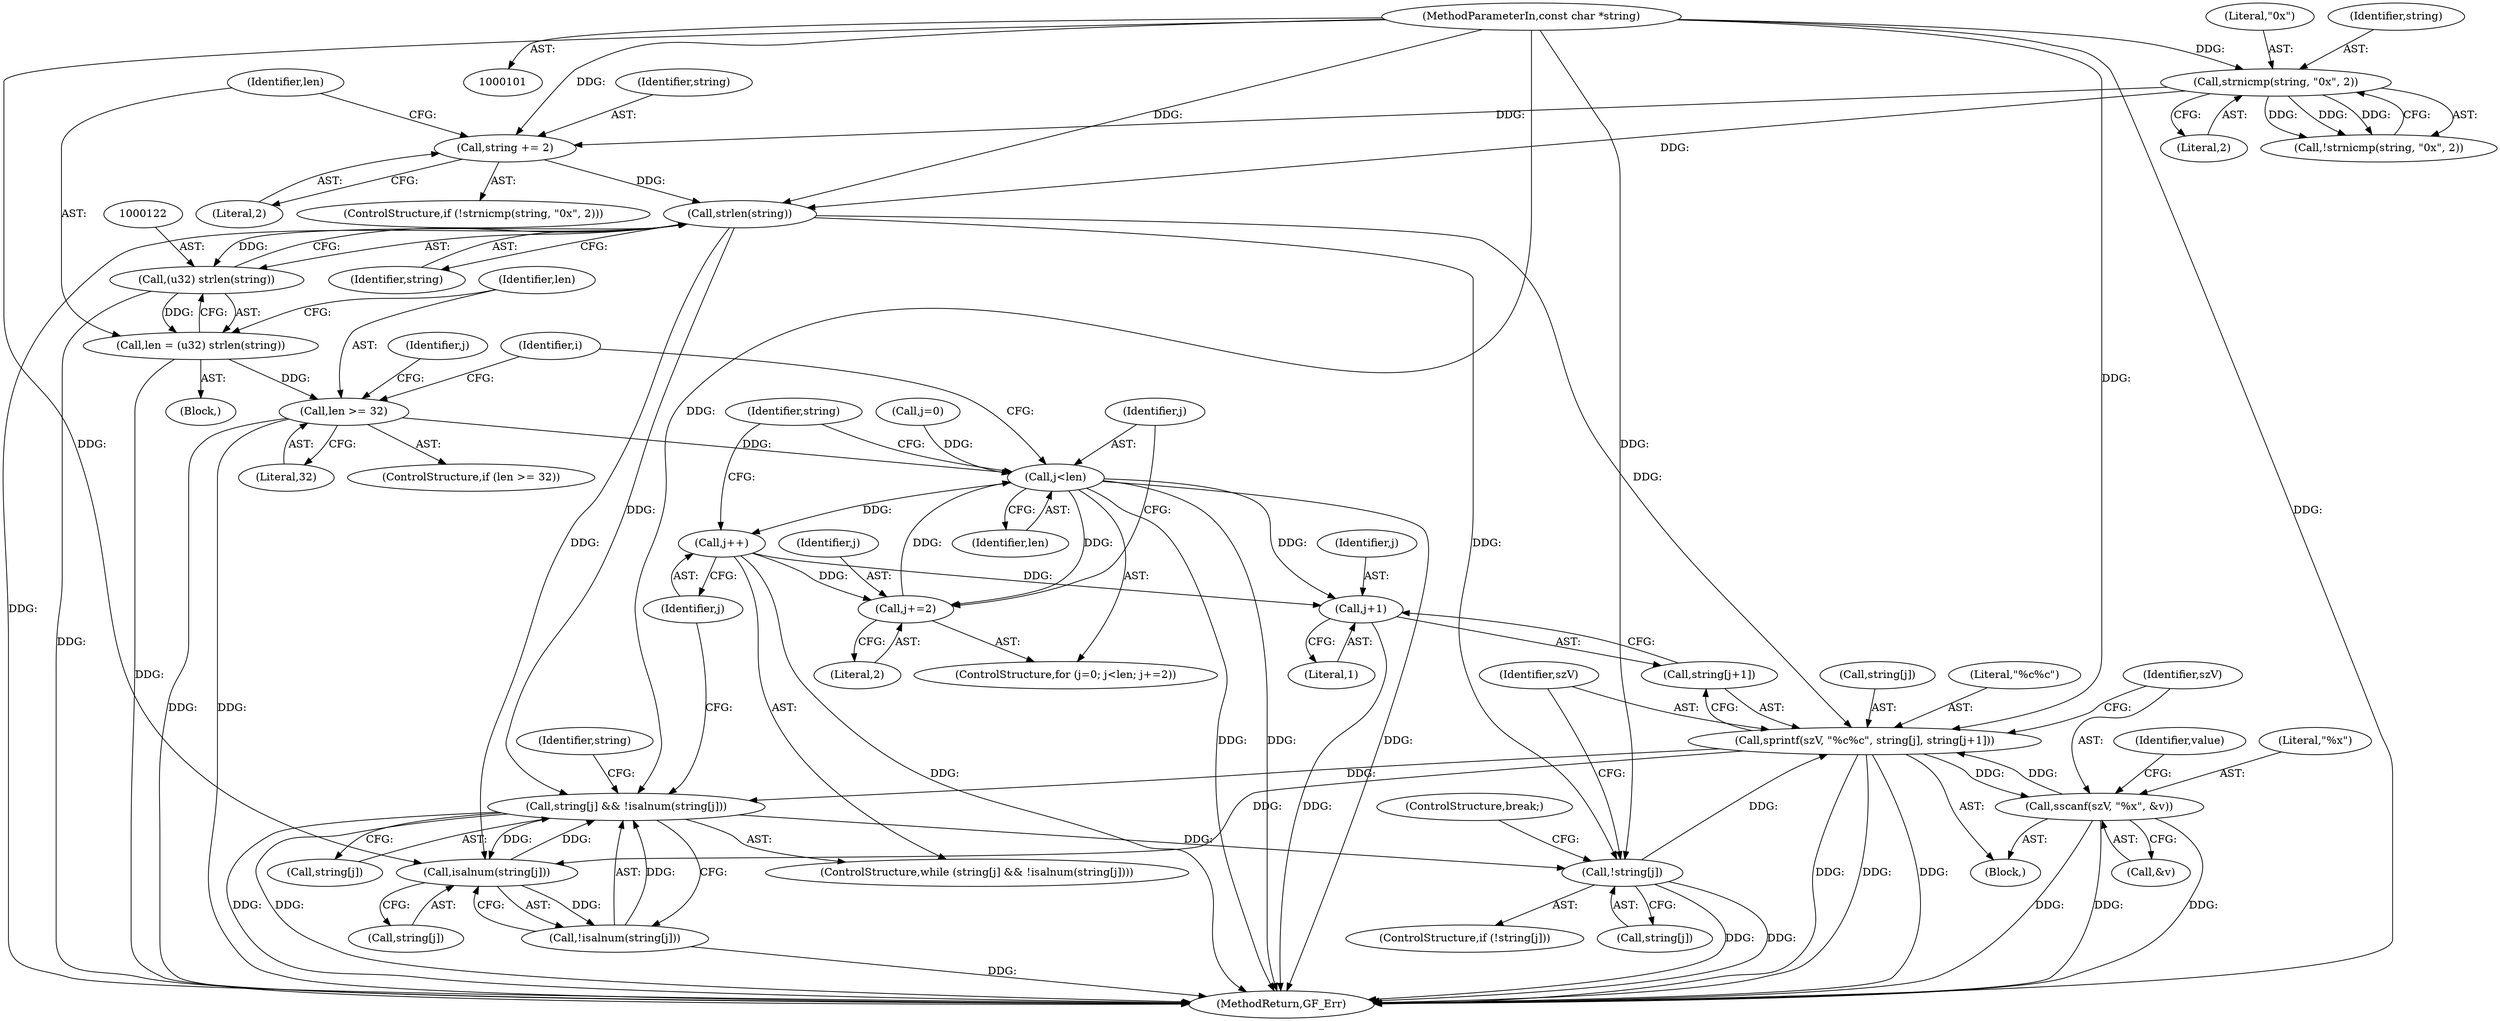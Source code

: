 digraph "0_gpac_f36525c5beafb78959c3a07d6622c9028de348da@API" {
"1000123" [label="(Call,strlen(string))"];
"1000116" [label="(Call,string += 2)"];
"1000112" [label="(Call,strnicmp(string, \"0x\", 2))"];
"1000102" [label="(MethodParameterIn,const char *string)"];
"1000121" [label="(Call,(u32) strlen(string))"];
"1000119" [label="(Call,len = (u32) strlen(string))"];
"1000126" [label="(Call,len >= 32)"];
"1000135" [label="(Call,j<len)"];
"1000138" [label="(Call,j+=2)"];
"1000154" [label="(Call,j++)"];
"1000170" [label="(Call,j+1)"];
"1000145" [label="(Call,string[j] && !isalnum(string[j]))"];
"1000150" [label="(Call,isalnum(string[j]))"];
"1000149" [label="(Call,!isalnum(string[j]))"];
"1000157" [label="(Call,!string[j])"];
"1000162" [label="(Call,sprintf(szV, \"%c%c\", string[j], string[j+1]))"];
"1000173" [label="(Call,sscanf(szV, \"%x\", &v))"];
"1000158" [label="(Call,string[j])"];
"1000172" [label="(Literal,1)"];
"1000174" [label="(Identifier,szV)"];
"1000163" [label="(Identifier,szV)"];
"1000113" [label="(Identifier,string)"];
"1000115" [label="(Literal,2)"];
"1000175" [label="(Literal,\"%x\")"];
"1000126" [label="(Call,len >= 32)"];
"1000146" [label="(Call,string[j])"];
"1000150" [label="(Call,isalnum(string[j]))"];
"1000123" [label="(Call,strlen(string))"];
"1000147" [label="(Identifier,string)"];
"1000144" [label="(ControlStructure,while (string[j] && !isalnum(string[j])))"];
"1000156" [label="(ControlStructure,if (!string[j]))"];
"1000118" [label="(Literal,2)"];
"1000138" [label="(Call,j+=2)"];
"1000141" [label="(Block,)"];
"1000149" [label="(Call,!isalnum(string[j]))"];
"1000155" [label="(Identifier,j)"];
"1000195" [label="(Identifier,i)"];
"1000171" [label="(Identifier,j)"];
"1000162" [label="(Call,sprintf(szV, \"%c%c\", string[j], string[j+1]))"];
"1000104" [label="(Block,)"];
"1000102" [label="(MethodParameterIn,const char *string)"];
"1000110" [label="(ControlStructure,if (!strnicmp(string, \"0x\", 2)))"];
"1000111" [label="(Call,!strnicmp(string, \"0x\", 2))"];
"1000151" [label="(Call,string[j])"];
"1000140" [label="(Literal,2)"];
"1000165" [label="(Call,string[j])"];
"1000135" [label="(Call,j<len)"];
"1000208" [label="(MethodReturn,GF_Err)"];
"1000137" [label="(Identifier,len)"];
"1000168" [label="(Call,string[j+1])"];
"1000116" [label="(Call,string += 2)"];
"1000125" [label="(ControlStructure,if (len >= 32))"];
"1000121" [label="(Call,(u32) strlen(string))"];
"1000133" [label="(Identifier,j)"];
"1000120" [label="(Identifier,len)"];
"1000114" [label="(Literal,\"0x\")"];
"1000159" [label="(Identifier,string)"];
"1000173" [label="(Call,sscanf(szV, \"%x\", &v))"];
"1000170" [label="(Call,j+1)"];
"1000161" [label="(ControlStructure,break;)"];
"1000136" [label="(Identifier,j)"];
"1000157" [label="(Call,!string[j])"];
"1000117" [label="(Identifier,string)"];
"1000139" [label="(Identifier,j)"];
"1000164" [label="(Literal,\"%c%c\")"];
"1000176" [label="(Call,&v)"];
"1000180" [label="(Identifier,value)"];
"1000119" [label="(Call,len = (u32) strlen(string))"];
"1000145" [label="(Call,string[j] && !isalnum(string[j]))"];
"1000127" [label="(Identifier,len)"];
"1000132" [label="(Call,j=0)"];
"1000128" [label="(Literal,32)"];
"1000131" [label="(ControlStructure,for (j=0; j<len; j+=2))"];
"1000154" [label="(Call,j++)"];
"1000112" [label="(Call,strnicmp(string, \"0x\", 2))"];
"1000124" [label="(Identifier,string)"];
"1000123" -> "1000121"  [label="AST: "];
"1000123" -> "1000124"  [label="CFG: "];
"1000124" -> "1000123"  [label="AST: "];
"1000121" -> "1000123"  [label="CFG: "];
"1000123" -> "1000208"  [label="DDG: "];
"1000123" -> "1000121"  [label="DDG: "];
"1000116" -> "1000123"  [label="DDG: "];
"1000112" -> "1000123"  [label="DDG: "];
"1000102" -> "1000123"  [label="DDG: "];
"1000123" -> "1000145"  [label="DDG: "];
"1000123" -> "1000150"  [label="DDG: "];
"1000123" -> "1000157"  [label="DDG: "];
"1000123" -> "1000162"  [label="DDG: "];
"1000116" -> "1000110"  [label="AST: "];
"1000116" -> "1000118"  [label="CFG: "];
"1000117" -> "1000116"  [label="AST: "];
"1000118" -> "1000116"  [label="AST: "];
"1000120" -> "1000116"  [label="CFG: "];
"1000112" -> "1000116"  [label="DDG: "];
"1000102" -> "1000116"  [label="DDG: "];
"1000112" -> "1000111"  [label="AST: "];
"1000112" -> "1000115"  [label="CFG: "];
"1000113" -> "1000112"  [label="AST: "];
"1000114" -> "1000112"  [label="AST: "];
"1000115" -> "1000112"  [label="AST: "];
"1000111" -> "1000112"  [label="CFG: "];
"1000112" -> "1000111"  [label="DDG: "];
"1000112" -> "1000111"  [label="DDG: "];
"1000112" -> "1000111"  [label="DDG: "];
"1000102" -> "1000112"  [label="DDG: "];
"1000102" -> "1000101"  [label="AST: "];
"1000102" -> "1000208"  [label="DDG: "];
"1000102" -> "1000145"  [label="DDG: "];
"1000102" -> "1000150"  [label="DDG: "];
"1000102" -> "1000157"  [label="DDG: "];
"1000102" -> "1000162"  [label="DDG: "];
"1000121" -> "1000119"  [label="AST: "];
"1000122" -> "1000121"  [label="AST: "];
"1000119" -> "1000121"  [label="CFG: "];
"1000121" -> "1000208"  [label="DDG: "];
"1000121" -> "1000119"  [label="DDG: "];
"1000119" -> "1000104"  [label="AST: "];
"1000120" -> "1000119"  [label="AST: "];
"1000127" -> "1000119"  [label="CFG: "];
"1000119" -> "1000208"  [label="DDG: "];
"1000119" -> "1000126"  [label="DDG: "];
"1000126" -> "1000125"  [label="AST: "];
"1000126" -> "1000128"  [label="CFG: "];
"1000127" -> "1000126"  [label="AST: "];
"1000128" -> "1000126"  [label="AST: "];
"1000133" -> "1000126"  [label="CFG: "];
"1000195" -> "1000126"  [label="CFG: "];
"1000126" -> "1000208"  [label="DDG: "];
"1000126" -> "1000208"  [label="DDG: "];
"1000126" -> "1000135"  [label="DDG: "];
"1000135" -> "1000131"  [label="AST: "];
"1000135" -> "1000137"  [label="CFG: "];
"1000136" -> "1000135"  [label="AST: "];
"1000137" -> "1000135"  [label="AST: "];
"1000147" -> "1000135"  [label="CFG: "];
"1000195" -> "1000135"  [label="CFG: "];
"1000135" -> "1000208"  [label="DDG: "];
"1000135" -> "1000208"  [label="DDG: "];
"1000135" -> "1000208"  [label="DDG: "];
"1000138" -> "1000135"  [label="DDG: "];
"1000132" -> "1000135"  [label="DDG: "];
"1000135" -> "1000138"  [label="DDG: "];
"1000135" -> "1000154"  [label="DDG: "];
"1000135" -> "1000170"  [label="DDG: "];
"1000138" -> "1000131"  [label="AST: "];
"1000138" -> "1000140"  [label="CFG: "];
"1000139" -> "1000138"  [label="AST: "];
"1000140" -> "1000138"  [label="AST: "];
"1000136" -> "1000138"  [label="CFG: "];
"1000154" -> "1000138"  [label="DDG: "];
"1000154" -> "1000144"  [label="AST: "];
"1000154" -> "1000155"  [label="CFG: "];
"1000155" -> "1000154"  [label="AST: "];
"1000147" -> "1000154"  [label="CFG: "];
"1000154" -> "1000208"  [label="DDG: "];
"1000154" -> "1000170"  [label="DDG: "];
"1000170" -> "1000168"  [label="AST: "];
"1000170" -> "1000172"  [label="CFG: "];
"1000171" -> "1000170"  [label="AST: "];
"1000172" -> "1000170"  [label="AST: "];
"1000168" -> "1000170"  [label="CFG: "];
"1000170" -> "1000208"  [label="DDG: "];
"1000145" -> "1000144"  [label="AST: "];
"1000145" -> "1000146"  [label="CFG: "];
"1000145" -> "1000149"  [label="CFG: "];
"1000146" -> "1000145"  [label="AST: "];
"1000149" -> "1000145"  [label="AST: "];
"1000155" -> "1000145"  [label="CFG: "];
"1000159" -> "1000145"  [label="CFG: "];
"1000145" -> "1000208"  [label="DDG: "];
"1000145" -> "1000208"  [label="DDG: "];
"1000150" -> "1000145"  [label="DDG: "];
"1000162" -> "1000145"  [label="DDG: "];
"1000149" -> "1000145"  [label="DDG: "];
"1000145" -> "1000150"  [label="DDG: "];
"1000145" -> "1000157"  [label="DDG: "];
"1000150" -> "1000149"  [label="AST: "];
"1000150" -> "1000151"  [label="CFG: "];
"1000151" -> "1000150"  [label="AST: "];
"1000149" -> "1000150"  [label="CFG: "];
"1000150" -> "1000149"  [label="DDG: "];
"1000162" -> "1000150"  [label="DDG: "];
"1000149" -> "1000208"  [label="DDG: "];
"1000157" -> "1000156"  [label="AST: "];
"1000157" -> "1000158"  [label="CFG: "];
"1000158" -> "1000157"  [label="AST: "];
"1000161" -> "1000157"  [label="CFG: "];
"1000163" -> "1000157"  [label="CFG: "];
"1000157" -> "1000208"  [label="DDG: "];
"1000157" -> "1000208"  [label="DDG: "];
"1000157" -> "1000162"  [label="DDG: "];
"1000162" -> "1000141"  [label="AST: "];
"1000162" -> "1000168"  [label="CFG: "];
"1000163" -> "1000162"  [label="AST: "];
"1000164" -> "1000162"  [label="AST: "];
"1000165" -> "1000162"  [label="AST: "];
"1000168" -> "1000162"  [label="AST: "];
"1000174" -> "1000162"  [label="CFG: "];
"1000162" -> "1000208"  [label="DDG: "];
"1000162" -> "1000208"  [label="DDG: "];
"1000162" -> "1000208"  [label="DDG: "];
"1000173" -> "1000162"  [label="DDG: "];
"1000162" -> "1000173"  [label="DDG: "];
"1000173" -> "1000141"  [label="AST: "];
"1000173" -> "1000176"  [label="CFG: "];
"1000174" -> "1000173"  [label="AST: "];
"1000175" -> "1000173"  [label="AST: "];
"1000176" -> "1000173"  [label="AST: "];
"1000180" -> "1000173"  [label="CFG: "];
"1000173" -> "1000208"  [label="DDG: "];
"1000173" -> "1000208"  [label="DDG: "];
"1000173" -> "1000208"  [label="DDG: "];
}
